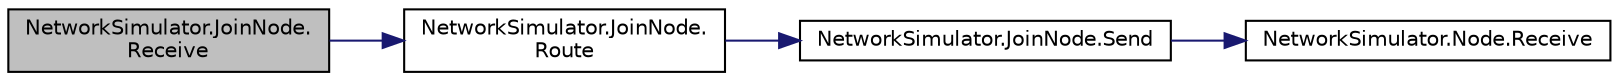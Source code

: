 digraph "NetworkSimulator.JoinNode.Receive"
{
  edge [fontname="Helvetica",fontsize="10",labelfontname="Helvetica",labelfontsize="10"];
  node [fontname="Helvetica",fontsize="10",shape=record];
  rankdir="LR";
  Node1 [label="NetworkSimulator.JoinNode.\lReceive",height=0.2,width=0.4,color="black", fillcolor="grey75", style="filled", fontcolor="black"];
  Node1 -> Node2 [color="midnightblue",fontsize="10",style="solid",fontname="Helvetica"];
  Node2 [label="NetworkSimulator.JoinNode.\lRoute",height=0.2,width=0.4,color="black", fillcolor="white", style="filled",URL="$class_network_simulator_1_1_join_node.html#a5682ed1b31096dce17466e18e8fc8743",tooltip="Отправляет фрагмент по сети "];
  Node2 -> Node3 [color="midnightblue",fontsize="10",style="solid",fontname="Helvetica"];
  Node3 [label="NetworkSimulator.JoinNode.Send",height=0.2,width=0.4,color="black", fillcolor="white", style="filled",URL="$class_network_simulator_1_1_join_node.html#ac22f690bb07cc47c8788ae823e7c6c19",tooltip="Отправка фрагмент в заданый узел сетиобслуживания "];
  Node3 -> Node4 [color="midnightblue",fontsize="10",style="solid",fontname="Helvetica"];
  Node4 [label="NetworkSimulator.Node.Receive",height=0.2,width=0.4,color="black", fillcolor="white", style="filled",URL="$class_network_simulator_1_1_node.html#ab1d7ae2e2e59169e9ab3086087d950e8",tooltip="Получение фрагмента узлом "];
}
